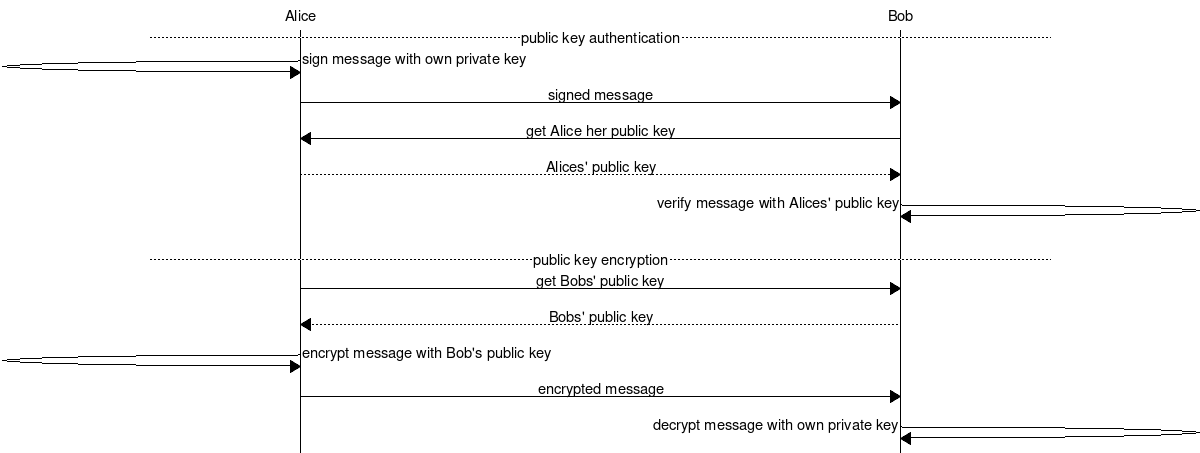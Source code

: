 # Alice & Bob classics
msc {
hscale="2.0";

Alice, Bob;

---[label="public key authentication"];
Alice => Alice [label="sign message with own private key"];
Alice => Bob [label="signed message"];
Bob   => Alice [label="get Alice her public key"];
Alice >> Bob [label="Alices' public key"];
Bob   => Bob [label="verify message with Alices' public key"];

|||;
---[label="public key encryption"];
Alice => Bob [label="get Bobs' public key"];
Bob   >> Alice [label="Bobs' public key"];
Alice => Alice [label="encrypt message with Bob's public key"];
Alice => Bob [label="encrypted message"];
Bob   => Bob [label="decrypt message with own private key"];
}

